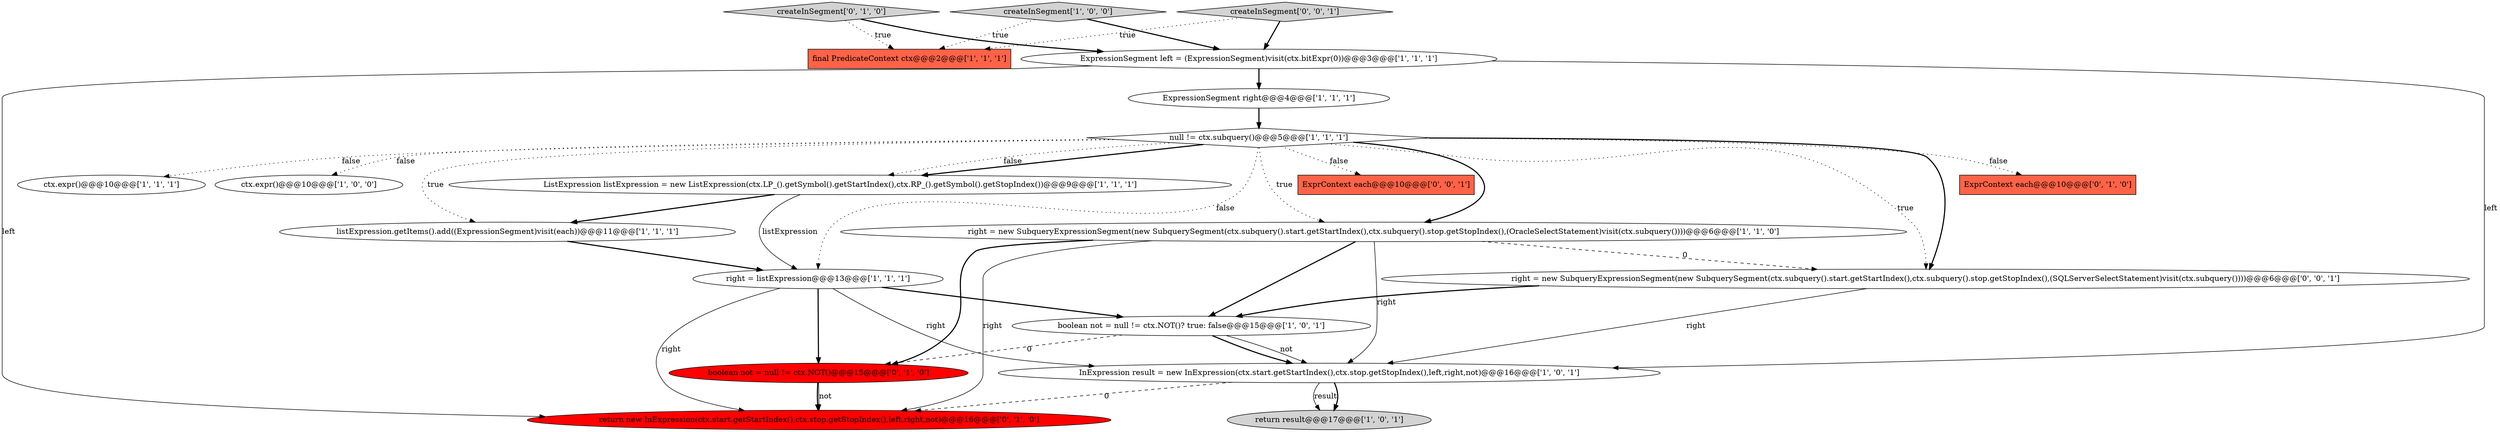 digraph {
3 [style = filled, label = "right = listExpression@@@13@@@['1', '1', '1']", fillcolor = white, shape = ellipse image = "AAA0AAABBB1BBB"];
7 [style = filled, label = "ExpressionSegment left = (ExpressionSegment)visit(ctx.bitExpr(0))@@@3@@@['1', '1', '1']", fillcolor = white, shape = ellipse image = "AAA0AAABBB1BBB"];
0 [style = filled, label = "return result@@@17@@@['1', '0', '1']", fillcolor = lightgray, shape = ellipse image = "AAA0AAABBB1BBB"];
5 [style = filled, label = "boolean not = null != ctx.NOT()? true: false@@@15@@@['1', '0', '1']", fillcolor = white, shape = ellipse image = "AAA0AAABBB1BBB"];
15 [style = filled, label = "return new InExpression(ctx.start.getStartIndex(),ctx.stop.getStopIndex(),left,right,not)@@@16@@@['0', '1', '0']", fillcolor = red, shape = ellipse image = "AAA1AAABBB2BBB"];
2 [style = filled, label = "null != ctx.subquery()@@@5@@@['1', '1', '1']", fillcolor = white, shape = diamond image = "AAA0AAABBB1BBB"];
17 [style = filled, label = "createInSegment['0', '1', '0']", fillcolor = lightgray, shape = diamond image = "AAA0AAABBB2BBB"];
19 [style = filled, label = "right = new SubqueryExpressionSegment(new SubquerySegment(ctx.subquery().start.getStartIndex(),ctx.subquery().stop.getStopIndex(),(SQLServerSelectStatement)visit(ctx.subquery())))@@@6@@@['0', '0', '1']", fillcolor = white, shape = ellipse image = "AAA0AAABBB3BBB"];
10 [style = filled, label = "final PredicateContext ctx@@@2@@@['1', '1', '1']", fillcolor = tomato, shape = box image = "AAA0AAABBB1BBB"];
16 [style = filled, label = "ExprContext each@@@10@@@['0', '1', '0']", fillcolor = tomato, shape = box image = "AAA0AAABBB2BBB"];
4 [style = filled, label = "ExpressionSegment right@@@4@@@['1', '1', '1']", fillcolor = white, shape = ellipse image = "AAA0AAABBB1BBB"];
14 [style = filled, label = "boolean not = null != ctx.NOT()@@@15@@@['0', '1', '0']", fillcolor = red, shape = ellipse image = "AAA1AAABBB2BBB"];
13 [style = filled, label = "ctx.expr()@@@10@@@['1', '1', '1']", fillcolor = white, shape = ellipse image = "AAA0AAABBB1BBB"];
1 [style = filled, label = "ctx.expr()@@@10@@@['1', '0', '0']", fillcolor = white, shape = ellipse image = "AAA0AAABBB1BBB"];
8 [style = filled, label = "createInSegment['1', '0', '0']", fillcolor = lightgray, shape = diamond image = "AAA0AAABBB1BBB"];
9 [style = filled, label = "right = new SubqueryExpressionSegment(new SubquerySegment(ctx.subquery().start.getStartIndex(),ctx.subquery().stop.getStopIndex(),(OracleSelectStatement)visit(ctx.subquery())))@@@6@@@['1', '1', '0']", fillcolor = white, shape = ellipse image = "AAA0AAABBB1BBB"];
12 [style = filled, label = "InExpression result = new InExpression(ctx.start.getStartIndex(),ctx.stop.getStopIndex(),left,right,not)@@@16@@@['1', '0', '1']", fillcolor = white, shape = ellipse image = "AAA0AAABBB1BBB"];
6 [style = filled, label = "ListExpression listExpression = new ListExpression(ctx.LP_().getSymbol().getStartIndex(),ctx.RP_().getSymbol().getStopIndex())@@@9@@@['1', '1', '1']", fillcolor = white, shape = ellipse image = "AAA0AAABBB1BBB"];
11 [style = filled, label = "listExpression.getItems().add((ExpressionSegment)visit(each))@@@11@@@['1', '1', '1']", fillcolor = white, shape = ellipse image = "AAA0AAABBB1BBB"];
20 [style = filled, label = "createInSegment['0', '0', '1']", fillcolor = lightgray, shape = diamond image = "AAA0AAABBB3BBB"];
18 [style = filled, label = "ExprContext each@@@10@@@['0', '0', '1']", fillcolor = tomato, shape = box image = "AAA0AAABBB3BBB"];
2->19 [style = bold, label=""];
5->14 [style = dashed, label="0"];
7->15 [style = solid, label="left"];
2->1 [style = dotted, label="false"];
2->6 [style = bold, label=""];
3->14 [style = bold, label=""];
14->15 [style = solid, label="not"];
12->0 [style = solid, label="result"];
2->3 [style = dotted, label="false"];
19->12 [style = solid, label="right"];
4->2 [style = bold, label=""];
2->9 [style = bold, label=""];
7->4 [style = bold, label=""];
8->10 [style = dotted, label="true"];
3->12 [style = solid, label="right"];
2->18 [style = dotted, label="false"];
12->0 [style = bold, label=""];
5->12 [style = solid, label="not"];
2->16 [style = dotted, label="false"];
8->7 [style = bold, label=""];
6->3 [style = solid, label="listExpression"];
2->11 [style = dotted, label="true"];
17->7 [style = bold, label=""];
9->19 [style = dashed, label="0"];
19->5 [style = bold, label=""];
3->15 [style = solid, label="right"];
17->10 [style = dotted, label="true"];
9->15 [style = solid, label="right"];
3->5 [style = bold, label=""];
9->12 [style = solid, label="right"];
2->9 [style = dotted, label="true"];
5->12 [style = bold, label=""];
11->3 [style = bold, label=""];
6->11 [style = bold, label=""];
20->10 [style = dotted, label="true"];
9->14 [style = bold, label=""];
12->15 [style = dashed, label="0"];
9->5 [style = bold, label=""];
2->6 [style = dotted, label="false"];
14->15 [style = bold, label=""];
20->7 [style = bold, label=""];
2->19 [style = dotted, label="true"];
7->12 [style = solid, label="left"];
2->13 [style = dotted, label="false"];
}
